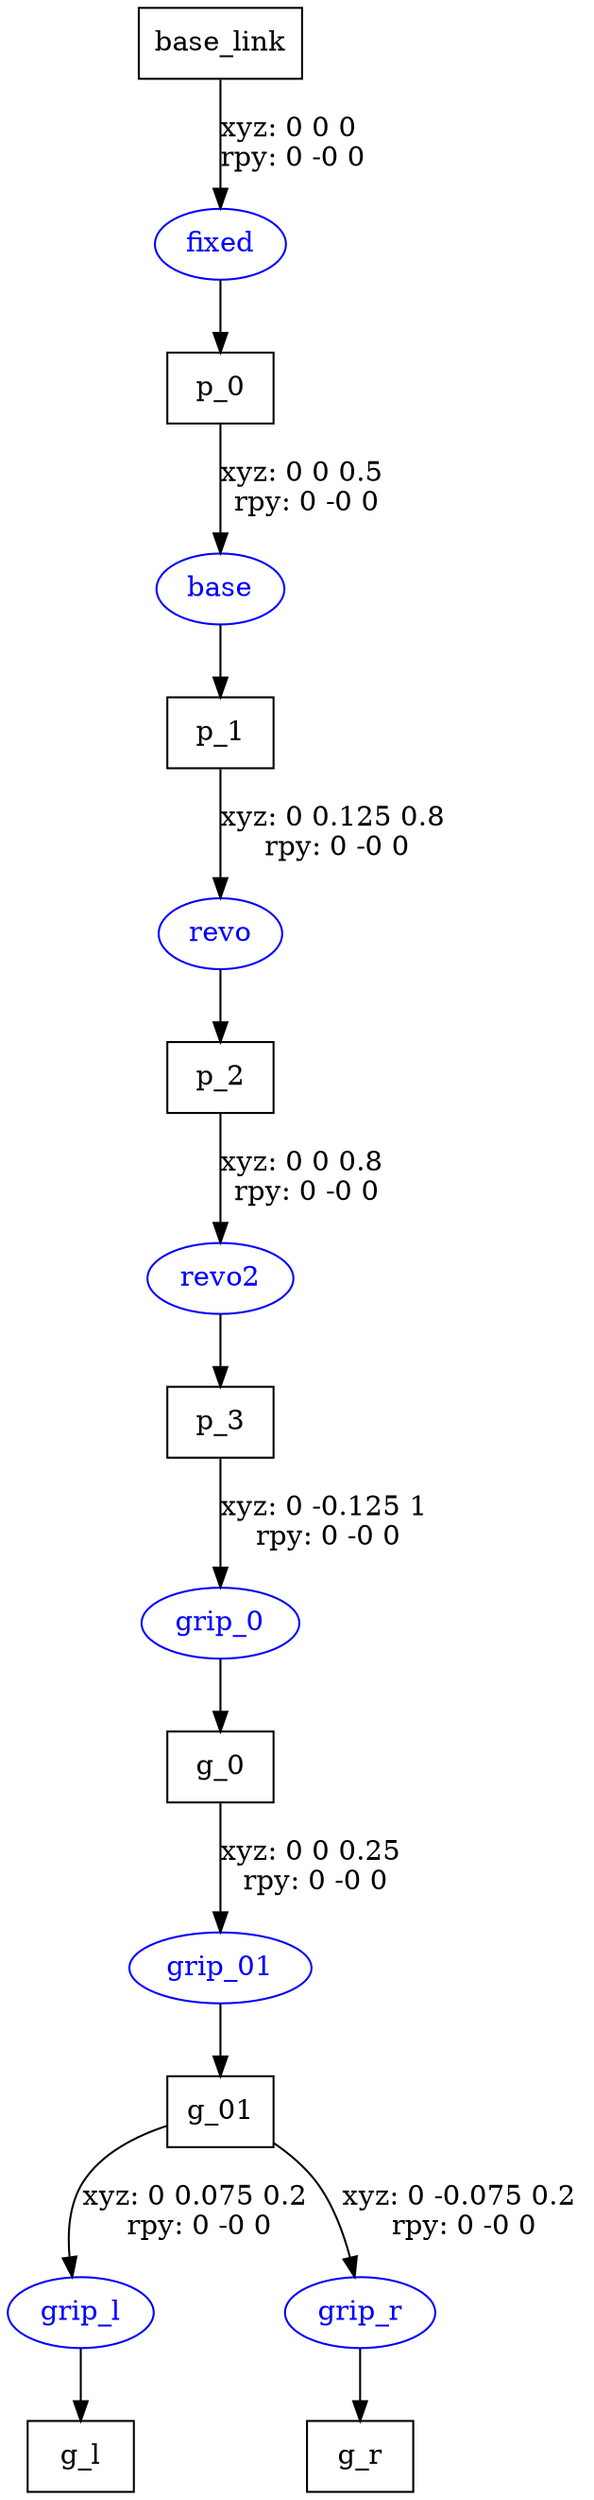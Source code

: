 digraph G {
node [shape=box];
"base_link" [label="base_link"];
"p_0" [label="p_0"];
"p_1" [label="p_1"];
"p_2" [label="p_2"];
"p_3" [label="p_3"];
"g_0" [label="g_0"];
"g_01" [label="g_01"];
"g_l" [label="g_l"];
"g_r" [label="g_r"];
node [shape=ellipse, color=blue, fontcolor=blue];
"base_link" -> "fixed" [label="xyz: 0 0 0 \nrpy: 0 -0 0"]
"fixed" -> "p_0"
"p_0" -> "base" [label="xyz: 0 0 0.5 \nrpy: 0 -0 0"]
"base" -> "p_1"
"p_1" -> "revo" [label="xyz: 0 0.125 0.8 \nrpy: 0 -0 0"]
"revo" -> "p_2"
"p_2" -> "revo2" [label="xyz: 0 0 0.8 \nrpy: 0 -0 0"]
"revo2" -> "p_3"
"p_3" -> "grip_0" [label="xyz: 0 -0.125 1 \nrpy: 0 -0 0"]
"grip_0" -> "g_0"
"g_0" -> "grip_01" [label="xyz: 0 0 0.25 \nrpy: 0 -0 0"]
"grip_01" -> "g_01"
"g_01" -> "grip_l" [label="xyz: 0 0.075 0.2 \nrpy: 0 -0 0"]
"grip_l" -> "g_l"
"g_01" -> "grip_r" [label="xyz: 0 -0.075 0.2 \nrpy: 0 -0 0"]
"grip_r" -> "g_r"
}
